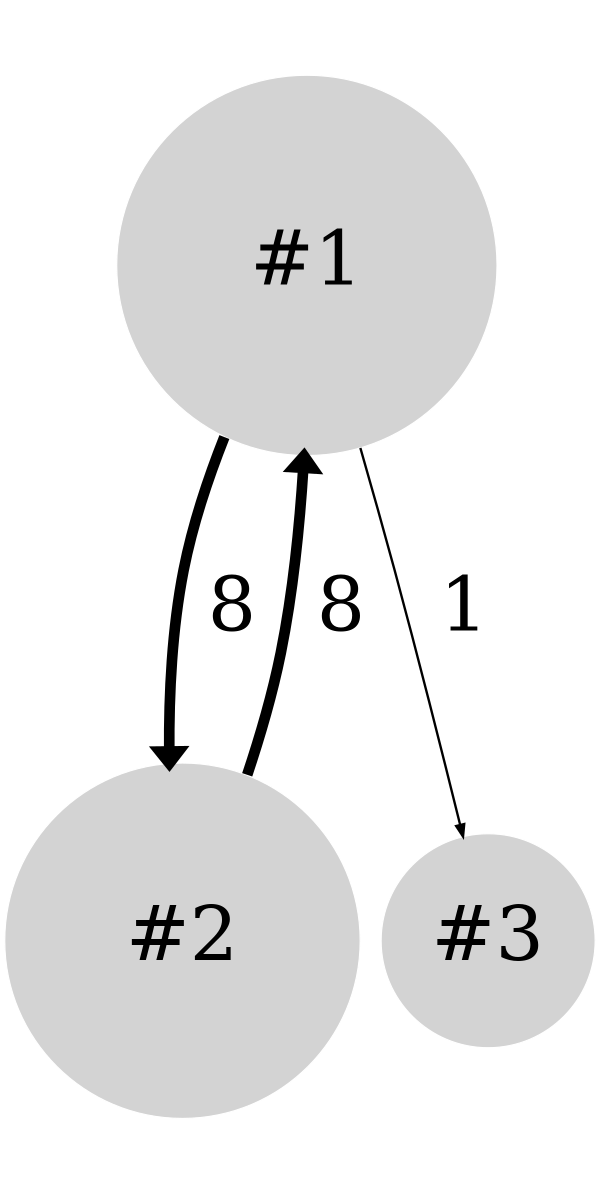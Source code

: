 digraph G {
bgcolor="#ffffff00"
ratio=2.0
graph [size="4.0,8.0", center=true];node [color=white, style=filled, fontsize=64];edge [fontsize=64];1 [label=" #1 ", shape=circle, width=4.459432, fillcolor=lightgray];
2 [label=" #2 ", shape=circle, width=4.169925, fillcolor=lightgray];
3 [label=" #3 ", shape=circle, width=2.000000, fillcolor=lightgray];
1 -> 2 [label=" 8 ", color=black, style=solid, penwidth=9.000000];
1 -> 3 [label=" 1 ", color=black, style=solid, penwidth=2.000000];
2 -> 1 [label=" 8 ", color=black, style=solid, penwidth=9.000000];
}
